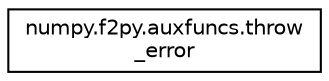 digraph "Graphical Class Hierarchy"
{
 // LATEX_PDF_SIZE
  edge [fontname="Helvetica",fontsize="10",labelfontname="Helvetica",labelfontsize="10"];
  node [fontname="Helvetica",fontsize="10",shape=record];
  rankdir="LR";
  Node0 [label="numpy.f2py.auxfuncs.throw\l_error",height=0.2,width=0.4,color="black", fillcolor="white", style="filled",URL="$classnumpy_1_1f2py_1_1auxfuncs_1_1throw__error.html",tooltip=" "];
}
